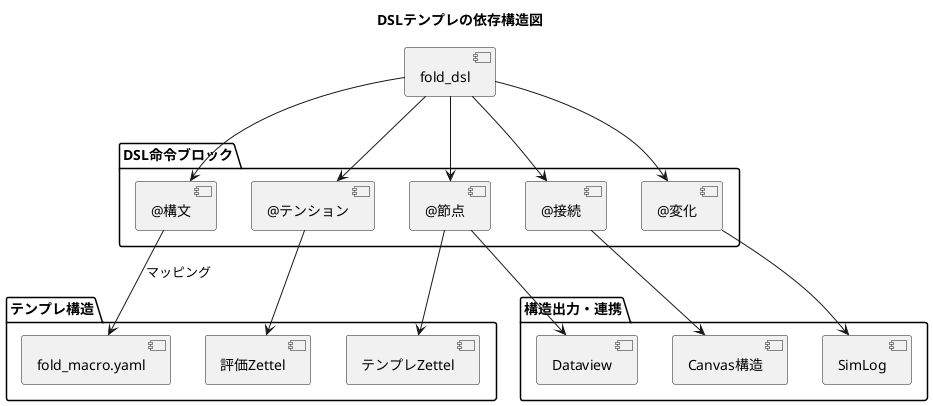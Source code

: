 @startuml uml_dsl_dependency

title DSLテンプレの依存構造図

package "テンプレ構造" {
  [fold_macro.yaml]
  [テンプレZettel]
  [評価Zettel]
}

package "DSL命令ブロック" {
  [@構文]
  [@節点]
  [@接続]
  [@変化]
  [@テンション]
}

package "構造出力・連携" {
  [SimLog]
  [Canvas構造]
  [Dataview]
}

[fold_dsl] --> [@構文]
[fold_dsl] --> [@節点]
[fold_dsl] --> [@接続]
[fold_dsl] --> [@変化]
[fold_dsl] --> [@テンション]

[@構文] --> [fold_macro.yaml] : マッピング
[@節点] --> [テンプレZettel]
[@接続] --> [Canvas構造]
[@変化] --> [SimLog]
[@テンション] --> [評価Zettel]
[@節点] --> [Dataview]

@enduml
